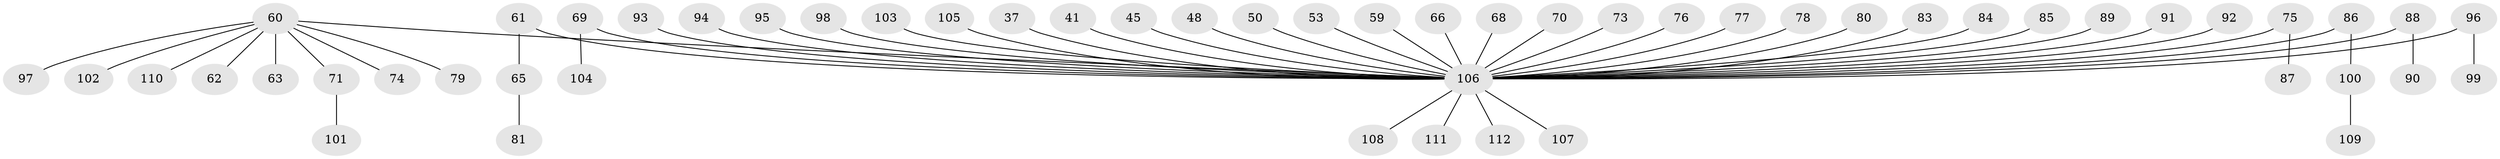 // original degree distribution, {8: 0.008928571428571428, 5: 0.044642857142857144, 4: 0.0625, 2: 0.24107142857142858, 3: 0.13392857142857142, 1: 0.5, 6: 0.008928571428571428}
// Generated by graph-tools (version 1.1) at 2025/53/03/09/25 04:53:57]
// undirected, 56 vertices, 55 edges
graph export_dot {
graph [start="1"]
  node [color=gray90,style=filled];
  37;
  41;
  45;
  48;
  50;
  53;
  59;
  60 [super="+26+32"];
  61;
  62;
  63;
  65;
  66;
  68;
  69;
  70;
  71;
  73;
  74;
  75;
  76;
  77;
  78;
  79;
  80;
  81;
  83;
  84;
  85;
  86;
  87;
  88;
  89;
  90;
  91;
  92;
  93;
  94;
  95;
  96 [super="+20+36"];
  97;
  98;
  99;
  100;
  101;
  102;
  103;
  104;
  105;
  106 [super="+39+57+72+82+25+38+67"];
  107;
  108;
  109;
  110;
  111;
  112;
  37 -- 106;
  41 -- 106;
  45 -- 106;
  48 -- 106;
  50 -- 106;
  53 -- 106;
  59 -- 106;
  60 -- 97;
  60 -- 110;
  60 -- 62;
  60 -- 79;
  60 -- 102;
  60 -- 71;
  60 -- 74;
  60 -- 63;
  60 -- 106;
  61 -- 65;
  61 -- 106;
  65 -- 81;
  66 -- 106;
  68 -- 106;
  69 -- 104;
  69 -- 106;
  70 -- 106;
  71 -- 101;
  73 -- 106;
  75 -- 87;
  75 -- 106;
  76 -- 106;
  77 -- 106;
  78 -- 106;
  80 -- 106;
  83 -- 106;
  84 -- 106;
  85 -- 106;
  86 -- 100;
  86 -- 106;
  88 -- 90;
  88 -- 106;
  89 -- 106;
  91 -- 106;
  92 -- 106;
  93 -- 106;
  94 -- 106;
  95 -- 106;
  96 -- 99;
  96 -- 106;
  98 -- 106;
  100 -- 109;
  103 -- 106;
  105 -- 106;
  106 -- 107;
  106 -- 108;
  106 -- 111;
  106 -- 112;
}
